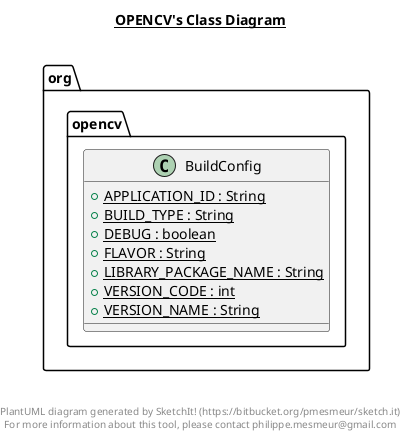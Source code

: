 @startuml

title __OPENCV's Class Diagram__\n

  namespace org.opencv {
    class org.opencv.BuildConfig {
        {static} + APPLICATION_ID : String
        {static} + BUILD_TYPE : String
        {static} + DEBUG : boolean
        {static} + FLAVOR : String
        {static} + LIBRARY_PACKAGE_NAME : String
        {static} + VERSION_CODE : int
        {static} + VERSION_NAME : String
    }
  }
  



right footer


PlantUML diagram generated by SketchIt! (https://bitbucket.org/pmesmeur/sketch.it)
For more information about this tool, please contact philippe.mesmeur@gmail.com
endfooter

@enduml
